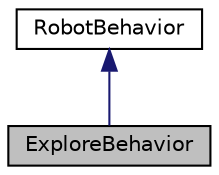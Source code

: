 digraph "ExploreBehavior"
{
  edge [fontname="Helvetica",fontsize="10",labelfontname="Helvetica",labelfontsize="10"];
  node [fontname="Helvetica",fontsize="10",shape=record];
  Node1 [label="ExploreBehavior",height=0.2,width=0.4,color="black", fillcolor="grey75", style="filled", fontcolor="black"];
  Node2 -> Node1 [dir="back",color="midnightblue",fontsize="10",style="solid"];
  Node2 [label="RobotBehavior",height=0.2,width=0.4,color="black", fillcolor="white", style="filled",URL="$classRobotBehavior.html",tooltip="Class representing a parent class for robot behavior. "];
}
